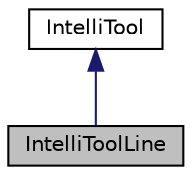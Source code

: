 digraph "IntelliToolLine"
{
 // LATEX_PDF_SIZE
  edge [fontname="Helvetica",fontsize="10",labelfontname="Helvetica",labelfontsize="10"];
  node [fontname="Helvetica",fontsize="10",shape=record];
  Node1 [label="IntelliToolLine",height=0.2,width=0.4,color="black", fillcolor="grey75", style="filled", fontcolor="black",tooltip="The IntelliToolFloodFill class represents a tool to draw a line."];
  Node2 -> Node1 [dir="back",color="midnightblue",fontsize="10",style="solid",fontname="Helvetica"];
  Node2 [label="IntelliTool",height=0.2,width=0.4,color="black", fillcolor="white", style="filled",URL="$class_intelli_tool.html",tooltip="An abstract class that manages the basic events, like mouse clicks or scrolls events."];
}
